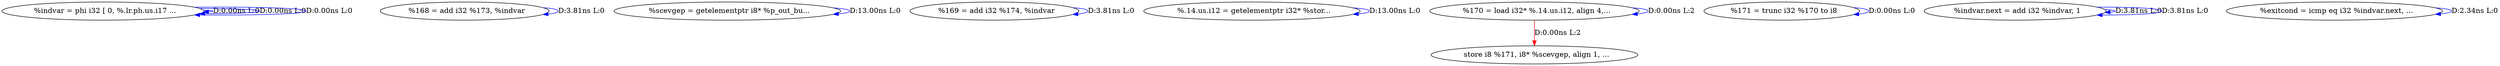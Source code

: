 digraph {
Node0x407fb70[label="  %indvar = phi i32 [ 0, %.lr.ph.us.i17 ..."];
Node0x407fb70 -> Node0x407fb70[label="D:0.00ns L:0",color=blue];
Node0x407fb70 -> Node0x407fb70[label="D:0.00ns L:0",color=blue];
Node0x407fb70 -> Node0x407fb70[label="D:0.00ns L:0",color=blue];
Node0x407fcb0[label="  %168 = add i32 %173, %indvar"];
Node0x407fcb0 -> Node0x407fcb0[label="D:3.81ns L:0",color=blue];
Node0x407fdf0[label="  %scevgep = getelementptr i8* %p_out_bu..."];
Node0x407fdf0 -> Node0x407fdf0[label="D:13.00ns L:0",color=blue];
Node0x407ff30[label="  %169 = add i32 %174, %indvar"];
Node0x407ff30 -> Node0x407ff30[label="D:3.81ns L:0",color=blue];
Node0x4080070[label="  %.14.us.i12 = getelementptr i32* %stor..."];
Node0x4080070 -> Node0x4080070[label="D:13.00ns L:0",color=blue];
Node0x40801b0[label="  %170 = load i32* %.14.us.i12, align 4,..."];
Node0x40801b0 -> Node0x40801b0[label="D:0.00ns L:2",color=blue];
Node0x4080430[label="  store i8 %171, i8* %scevgep, align 1, ..."];
Node0x40801b0 -> Node0x4080430[label="D:0.00ns L:2",color=red];
Node0x40802f0[label="  %171 = trunc i32 %170 to i8"];
Node0x40802f0 -> Node0x40802f0[label="D:0.00ns L:0",color=blue];
Node0x4080570[label="  %indvar.next = add i32 %indvar, 1"];
Node0x4080570 -> Node0x4080570[label="D:3.81ns L:0",color=blue];
Node0x4080570 -> Node0x4080570[label="D:3.81ns L:0",color=blue];
Node0x40806b0[label="  %exitcond = icmp eq i32 %indvar.next, ..."];
Node0x40806b0 -> Node0x40806b0[label="D:2.34ns L:0",color=blue];
}

